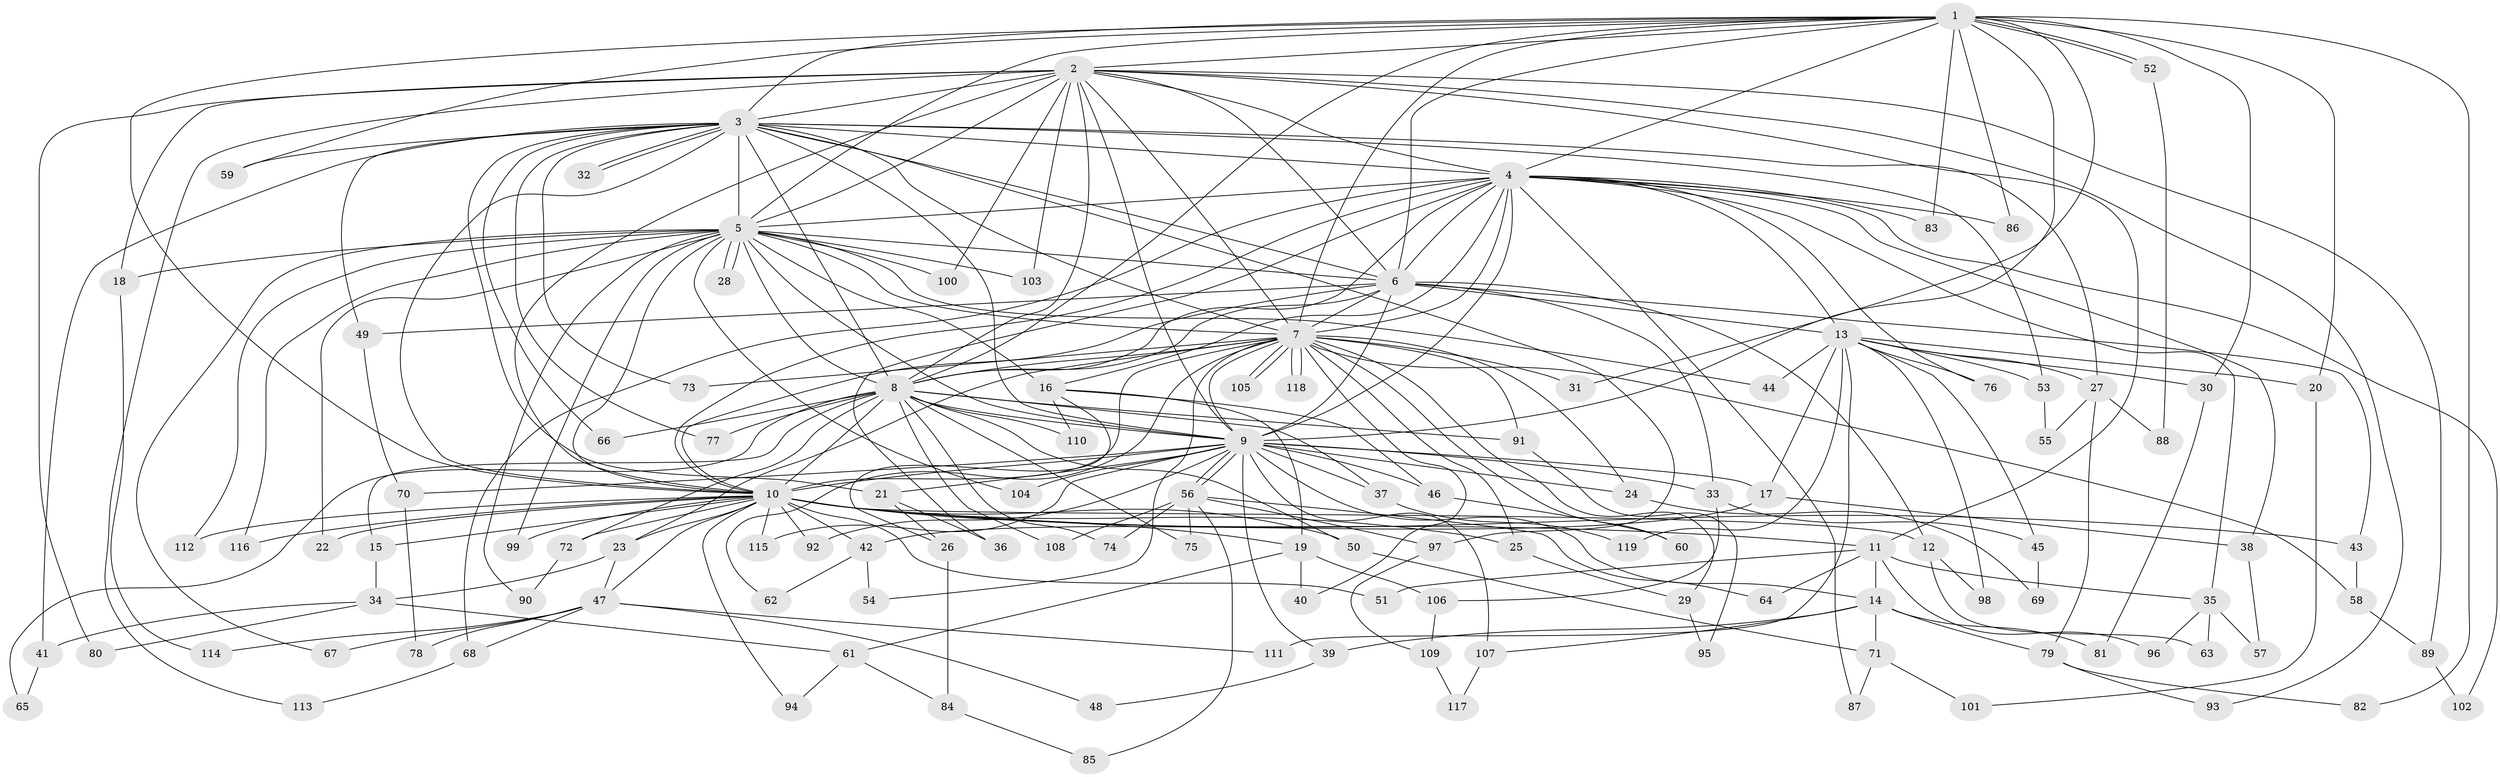 // Generated by graph-tools (version 1.1) at 2025/14/03/09/25 04:14:01]
// undirected, 119 vertices, 263 edges
graph export_dot {
graph [start="1"]
  node [color=gray90,style=filled];
  1;
  2;
  3;
  4;
  5;
  6;
  7;
  8;
  9;
  10;
  11;
  12;
  13;
  14;
  15;
  16;
  17;
  18;
  19;
  20;
  21;
  22;
  23;
  24;
  25;
  26;
  27;
  28;
  29;
  30;
  31;
  32;
  33;
  34;
  35;
  36;
  37;
  38;
  39;
  40;
  41;
  42;
  43;
  44;
  45;
  46;
  47;
  48;
  49;
  50;
  51;
  52;
  53;
  54;
  55;
  56;
  57;
  58;
  59;
  60;
  61;
  62;
  63;
  64;
  65;
  66;
  67;
  68;
  69;
  70;
  71;
  72;
  73;
  74;
  75;
  76;
  77;
  78;
  79;
  80;
  81;
  82;
  83;
  84;
  85;
  86;
  87;
  88;
  89;
  90;
  91;
  92;
  93;
  94;
  95;
  96;
  97;
  98;
  99;
  100;
  101;
  102;
  103;
  104;
  105;
  106;
  107;
  108;
  109;
  110;
  111;
  112;
  113;
  114;
  115;
  116;
  117;
  118;
  119;
  1 -- 2;
  1 -- 3;
  1 -- 4;
  1 -- 5;
  1 -- 6;
  1 -- 7;
  1 -- 8;
  1 -- 9;
  1 -- 10;
  1 -- 20;
  1 -- 30;
  1 -- 31;
  1 -- 52;
  1 -- 52;
  1 -- 59;
  1 -- 82;
  1 -- 83;
  1 -- 86;
  2 -- 3;
  2 -- 4;
  2 -- 5;
  2 -- 6;
  2 -- 7;
  2 -- 8;
  2 -- 9;
  2 -- 10;
  2 -- 11;
  2 -- 18;
  2 -- 80;
  2 -- 89;
  2 -- 93;
  2 -- 100;
  2 -- 103;
  2 -- 113;
  3 -- 4;
  3 -- 5;
  3 -- 6;
  3 -- 7;
  3 -- 8;
  3 -- 9;
  3 -- 10;
  3 -- 21;
  3 -- 27;
  3 -- 32;
  3 -- 32;
  3 -- 41;
  3 -- 49;
  3 -- 53;
  3 -- 59;
  3 -- 66;
  3 -- 73;
  3 -- 77;
  3 -- 97;
  4 -- 5;
  4 -- 6;
  4 -- 7;
  4 -- 8;
  4 -- 9;
  4 -- 10;
  4 -- 13;
  4 -- 16;
  4 -- 35;
  4 -- 36;
  4 -- 38;
  4 -- 68;
  4 -- 76;
  4 -- 83;
  4 -- 86;
  4 -- 87;
  4 -- 102;
  5 -- 6;
  5 -- 7;
  5 -- 8;
  5 -- 9;
  5 -- 10;
  5 -- 16;
  5 -- 18;
  5 -- 22;
  5 -- 28;
  5 -- 28;
  5 -- 44;
  5 -- 67;
  5 -- 90;
  5 -- 99;
  5 -- 100;
  5 -- 103;
  5 -- 104;
  5 -- 112;
  5 -- 116;
  6 -- 7;
  6 -- 8;
  6 -- 9;
  6 -- 10;
  6 -- 12;
  6 -- 13;
  6 -- 33;
  6 -- 43;
  6 -- 49;
  7 -- 8;
  7 -- 9;
  7 -- 10;
  7 -- 23;
  7 -- 24;
  7 -- 25;
  7 -- 29;
  7 -- 31;
  7 -- 40;
  7 -- 54;
  7 -- 58;
  7 -- 60;
  7 -- 62;
  7 -- 73;
  7 -- 91;
  7 -- 105;
  7 -- 105;
  7 -- 118;
  7 -- 118;
  8 -- 9;
  8 -- 10;
  8 -- 15;
  8 -- 37;
  8 -- 50;
  8 -- 65;
  8 -- 66;
  8 -- 72;
  8 -- 74;
  8 -- 75;
  8 -- 77;
  8 -- 91;
  8 -- 108;
  8 -- 110;
  9 -- 10;
  9 -- 14;
  9 -- 17;
  9 -- 21;
  9 -- 24;
  9 -- 33;
  9 -- 37;
  9 -- 39;
  9 -- 46;
  9 -- 56;
  9 -- 56;
  9 -- 70;
  9 -- 92;
  9 -- 104;
  9 -- 107;
  9 -- 115;
  10 -- 11;
  10 -- 12;
  10 -- 15;
  10 -- 19;
  10 -- 22;
  10 -- 23;
  10 -- 25;
  10 -- 42;
  10 -- 43;
  10 -- 47;
  10 -- 50;
  10 -- 51;
  10 -- 72;
  10 -- 92;
  10 -- 94;
  10 -- 99;
  10 -- 112;
  10 -- 115;
  10 -- 116;
  11 -- 14;
  11 -- 35;
  11 -- 51;
  11 -- 64;
  11 -- 96;
  12 -- 63;
  12 -- 98;
  13 -- 17;
  13 -- 20;
  13 -- 27;
  13 -- 30;
  13 -- 44;
  13 -- 45;
  13 -- 53;
  13 -- 76;
  13 -- 98;
  13 -- 111;
  13 -- 119;
  14 -- 39;
  14 -- 71;
  14 -- 79;
  14 -- 81;
  14 -- 107;
  15 -- 34;
  16 -- 19;
  16 -- 26;
  16 -- 46;
  16 -- 110;
  17 -- 38;
  17 -- 42;
  18 -- 114;
  19 -- 40;
  19 -- 61;
  19 -- 106;
  20 -- 101;
  21 -- 26;
  21 -- 36;
  23 -- 34;
  23 -- 47;
  24 -- 69;
  25 -- 29;
  26 -- 84;
  27 -- 55;
  27 -- 79;
  27 -- 88;
  29 -- 95;
  30 -- 81;
  33 -- 45;
  33 -- 106;
  34 -- 41;
  34 -- 61;
  34 -- 80;
  35 -- 57;
  35 -- 63;
  35 -- 96;
  37 -- 119;
  38 -- 57;
  39 -- 48;
  41 -- 65;
  42 -- 54;
  42 -- 62;
  43 -- 58;
  45 -- 69;
  46 -- 60;
  47 -- 48;
  47 -- 67;
  47 -- 68;
  47 -- 78;
  47 -- 111;
  47 -- 114;
  49 -- 70;
  50 -- 71;
  52 -- 88;
  53 -- 55;
  56 -- 64;
  56 -- 74;
  56 -- 75;
  56 -- 85;
  56 -- 97;
  56 -- 108;
  58 -- 89;
  61 -- 84;
  61 -- 94;
  68 -- 113;
  70 -- 78;
  71 -- 87;
  71 -- 101;
  72 -- 90;
  79 -- 82;
  79 -- 93;
  84 -- 85;
  89 -- 102;
  91 -- 95;
  97 -- 109;
  106 -- 109;
  107 -- 117;
  109 -- 117;
}
